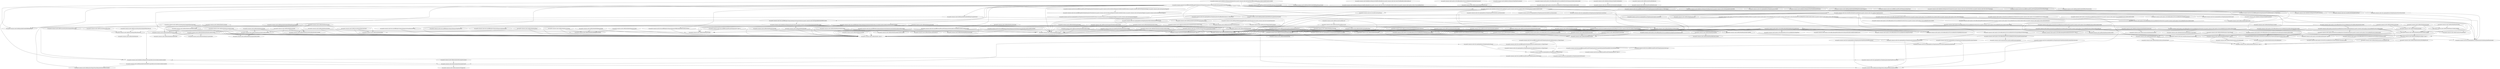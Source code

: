digraph G {
  "org.apache.commons.math.ode.nonstiff$EmbeddedRungeKuttaIntegrator#integrate(org.apache.commons.math.ode.ExpandableStatefulODE,double)" -> "org.apache.commons.math.ode.nonstiff$AdaptiveStepsizeIntegrator#filterStep(double,boolean,boolean)";
  "org.apache.commons.math.ode.nonstiff$EmbeddedRungeKuttaIntegrator#integrate(org.apache.commons.math.ode.ExpandableStatefulODE,double)" -> "org.apache.commons.math.ode$AbstractIntegrator#resetEvaluations()";
  "org.apache.commons.math.ode.nonstiff$EmbeddedRungeKuttaIntegrator#integrate(org.apache.commons.math.ode.ExpandableStatefulODE,double)" -> "org.apache.commons.math.ode$ExpandableStatefulODE#setCompleteState(double[])";
  "org.apache.commons.math.ode.nonstiff$EmbeddedRungeKuttaIntegrator#integrate(org.apache.commons.math.ode.ExpandableStatefulODE,double)" -> "org.apache.commons.math.ode.nonstiff$DormandPrince853StepInterpolator#storeTime(double)";
  "org.apache.commons.math.ode.nonstiff$EmbeddedRungeKuttaIntegrator#integrate(org.apache.commons.math.ode.ExpandableStatefulODE,double)" -> "org.apache.commons.math.ode$AbstractIntegrator#setEquations(org.apache.commons.math.ode.ExpandableStatefulODE)";
  "org.apache.commons.math.ode.nonstiff$EmbeddedRungeKuttaIntegrator#integrate(org.apache.commons.math.ode.ExpandableStatefulODE,double)" -> "org.apache.commons.math.ode.nonstiff$AdaptiveStepsizeIntegrator#sanityChecks(org.apache.commons.math.ode.ExpandableStatefulODE,double)";
  "org.apache.commons.math.ode.nonstiff$EmbeddedRungeKuttaIntegrator#integrate(org.apache.commons.math.ode.ExpandableStatefulODE,double)" -> "org.apache.commons.math.ode.nonstiff$DormandPrince853Integrator#estimateError(double[][],double[],double[],double)";
  "org.apache.commons.math.ode.nonstiff$EmbeddedRungeKuttaIntegrator#integrate(org.apache.commons.math.ode.ExpandableStatefulODE,double)" -> "org.apache.commons.math.ode$AbstractIntegrator#computeDerivatives(double,double[],double[])";
  "org.apache.commons.math.ode.nonstiff$EmbeddedRungeKuttaIntegrator#integrate(org.apache.commons.math.ode.ExpandableStatefulODE,double)" -> "org.apache.commons.math.ode.sampling$AbstractStepInterpolator#shift()";
  "org.apache.commons.math.ode.nonstiff$EmbeddedRungeKuttaIntegrator#integrate(org.apache.commons.math.ode.ExpandableStatefulODE,double)" -> "org.apache.commons.math.ode$ExpandableStatefulODE#getPrimaryMapper()";
  "org.apache.commons.math.ode.nonstiff$EmbeddedRungeKuttaIntegrator#integrate(org.apache.commons.math.ode.ExpandableStatefulODE,double)" -> "org.apache.commons.math.ode.nonstiff$AdaptiveStepsizeIntegrator#resetInternalState()";
  "org.apache.commons.math.ode.nonstiff$EmbeddedRungeKuttaIntegrator#integrate(org.apache.commons.math.ode.ExpandableStatefulODE,double)" -> "org.apache.commons.math.util$FastMath#max(double,double)";
  "org.apache.commons.math.ode.nonstiff$EmbeddedRungeKuttaIntegrator#integrate(org.apache.commons.math.ode.ExpandableStatefulODE,double)" -> "org.apache.commons.math.ode$AbstractIntegrator#setStateInitialized(boolean)";
  "org.apache.commons.math.ode.nonstiff$EmbeddedRungeKuttaIntegrator#integrate(org.apache.commons.math.ode.ExpandableStatefulODE,double)" -> "org.apache.commons.math.util$FastMath#<clinit>()";
  "org.apache.commons.math.ode.nonstiff$EmbeddedRungeKuttaIntegrator#integrate(org.apache.commons.math.ode.ExpandableStatefulODE,double)" -> "org.apache.commons.math.ode$ExpandableStatefulODE#getSecondaryMappers()";
  "org.apache.commons.math.ode.nonstiff$EmbeddedRungeKuttaIntegrator#integrate(org.apache.commons.math.ode.ExpandableStatefulODE,double)" -> "org.apache.commons.math.ode$AbstractIntegrator#acceptStep(org.apache.commons.math.ode.sampling.AbstractStepInterpolator,double[],double[],double)";
  "org.apache.commons.math.ode.nonstiff$EmbeddedRungeKuttaIntegrator#integrate(org.apache.commons.math.ode.ExpandableStatefulODE,double)" -> "org.apache.commons.math.ode.nonstiff$AdaptiveStepsizeIntegrator#initializeStep(boolean,int,double[],double,double[],double[],double[],double[])";
  "org.apache.commons.math.ode.nonstiff$EmbeddedRungeKuttaIntegrator#integrate(org.apache.commons.math.ode.ExpandableStatefulODE,double)" -> "org.apache.commons.math.ode.nonstiff$DormandPrince853Integrator#getOrder()";
  "org.apache.commons.math.ode.nonstiff$EmbeddedRungeKuttaIntegrator#integrate(org.apache.commons.math.ode.ExpandableStatefulODE,double)" -> "org.apache.commons.math.ode$ExpandableStatefulODE#setTime(double)";
  "org.apache.commons.math.ode.nonstiff$EmbeddedRungeKuttaIntegrator#integrate(org.apache.commons.math.ode.ExpandableStatefulODE,double)" -> "org.apache.commons.math.ode.sampling$AbstractStepInterpolator#storeTime(double)";
  "org.apache.commons.math.ode.nonstiff$EmbeddedRungeKuttaIntegrator#integrate(org.apache.commons.math.ode.ExpandableStatefulODE,double)" -> "org.apache.commons.math.ode.nonstiff$DormandPrince853StepInterpolator#reinitialize(org.apache.commons.math.ode.AbstractIntegrator,double[],double[][],boolean,org.apache.commons.math.ode.EquationsMapper,org.apache.commons.math.ode.EquationsMapper[])";
  "org.apache.commons.math.ode.nonstiff$EmbeddedRungeKuttaIntegrator#integrate(org.apache.commons.math.ode.ExpandableStatefulODE,double)" -> "org.apache.commons.math.util$FastMath#pow(double,double)";
  "org.apache.commons.math.ode.nonstiff$EmbeddedRungeKuttaIntegrator#integrate(org.apache.commons.math.ode.ExpandableStatefulODE,double)" -> "org.apache.commons.math.ode$ExpandableStatefulODE#getTime()";
  "org.apache.commons.math.ode.nonstiff$EmbeddedRungeKuttaIntegrator#integrate(org.apache.commons.math.ode.ExpandableStatefulODE,double)" -> "org.apache.commons.math.ode.sampling$AbstractStepInterpolator#copy()";
  "org.apache.commons.math.ode.nonstiff$EmbeddedRungeKuttaIntegrator#integrate(org.apache.commons.math.ode.ExpandableStatefulODE,double)" -> "org.apache.commons.math.util$FastMath#min(double,double)";
  "org.apache.commons.math.ode.nonstiff$EmbeddedRungeKuttaIntegrator#integrate(org.apache.commons.math.ode.ExpandableStatefulODE,double)" -> "org.apache.commons.math.ode.nonstiff$RungeKuttaStepInterpolator#reinitialize(org.apache.commons.math.ode.AbstractIntegrator,double[],double[][],boolean,org.apache.commons.math.ode.EquationsMapper,org.apache.commons.math.ode.EquationsMapper[])";
  "org.apache.commons.math.ode.nonstiff$EmbeddedRungeKuttaIntegrator#integrate(org.apache.commons.math.ode.ExpandableStatefulODE,double)" -> "org.apache.commons.math.util$FastMath#abs(double)";
  "org.apache.commons.math.ode.nonstiff$EmbeddedRungeKuttaIntegrator#integrate(org.apache.commons.math.ode.ExpandableStatefulODE,double)" -> "org.apache.commons.math.ode$ExpandableStatefulODE#getCompleteState()";
  "org.apache.commons.math.ode.nonstiff$AdaptiveStepsizeIntegrator#filterStep(double,boolean,boolean)" -> "org.apache.commons.math.util$FastMath#<clinit>()";
  "org.apache.commons.math.ode.nonstiff$AdaptiveStepsizeIntegrator#filterStep(double,boolean,boolean)" -> "org.apache.commons.math.util$FastMath#abs(double)";
  "org.apache.commons.math.util$FastMath#nextUp(double)" -> "org.apache.commons.math.util$FastMath#<clinit>()";
  "org.apache.commons.math.util$FastMath#nextUp(double)" -> "org.apache.commons.math.util$FastMath#nextAfter(double,double)";
  "org.apache.commons.math.ode$AbstractIntegrator#addEventHandler(org.apache.commons.math.ode.events.EventHandler,double,double,int)" -> "org.apache.commons.math.ode$AbstractIntegrator#addEventHandler(org.apache.commons.math.ode.events.EventHandler,double,double,int,org.apache.commons.math.analysis.solvers.UnivariateRealSolver)";
  "org.apache.commons.math.analysis.solvers$UnivariateRealSolverUtils#forceSide(int,org.apache.commons.math.analysis.UnivariateRealFunction,org.apache.commons.math.analysis.solvers.BracketedUnivariateRealSolver,double,double,double,org.apache.commons.math.analysis.solvers.AllowedSolution)" -> "org.apache.commons.math.ode.events$EventState$1#value(double)";
  "org.apache.commons.math.analysis.solvers$UnivariateRealSolverUtils#forceSide(int,org.apache.commons.math.analysis.UnivariateRealFunction,org.apache.commons.math.analysis.solvers.BracketedUnivariateRealSolver,double,double,double,org.apache.commons.math.analysis.solvers.AllowedSolution)" -> "org.apache.commons.math.util$FastMath#abs(double)";
  "org.apache.commons.math.analysis.solvers$UnivariateRealSolverUtils#forceSide(int,org.apache.commons.math.analysis.UnivariateRealFunction,org.apache.commons.math.analysis.solvers.BracketedUnivariateRealSolver,double,double,double,org.apache.commons.math.analysis.solvers.AllowedSolution)" -> "org.apache.commons.math.analysis.solvers$BracketingNthOrderBrentSolver#solve(int,org.apache.commons.math.analysis.UnivariateRealFunction,double,double,double,org.apache.commons.math.analysis.solvers.AllowedSolution)";
  "org.apache.commons.math.analysis.solvers$UnivariateRealSolverUtils#forceSide(int,org.apache.commons.math.analysis.UnivariateRealFunction,org.apache.commons.math.analysis.solvers.BracketedUnivariateRealSolver,double,double,double,org.apache.commons.math.analysis.solvers.AllowedSolution)" -> "org.apache.commons.math.analysis.solvers$BaseAbstractUnivariateRealSolver#getAbsoluteAccuracy()";
  "org.apache.commons.math.analysis.solvers$UnivariateRealSolverUtils#forceSide(int,org.apache.commons.math.analysis.UnivariateRealFunction,org.apache.commons.math.analysis.solvers.BracketedUnivariateRealSolver,double,double,double,org.apache.commons.math.analysis.solvers.AllowedSolution)" -> "org.apache.commons.math.analysis.solvers$BaseAbstractUnivariateRealSolver#getRelativeAccuracy()";
  "org.apache.commons.math.analysis.solvers$UnivariateRealSolverUtils#forceSide(int,org.apache.commons.math.analysis.UnivariateRealFunction,org.apache.commons.math.analysis.solvers.BracketedUnivariateRealSolver,double,double,double,org.apache.commons.math.analysis.solvers.AllowedSolution)" -> "org.apache.commons.math.analysis.solvers$AllowedSolution#<clinit>()";
  "org.apache.commons.math.analysis.solvers$UnivariateRealSolverUtils#forceSide(int,org.apache.commons.math.analysis.UnivariateRealFunction,org.apache.commons.math.analysis.solvers.BracketedUnivariateRealSolver,double,double,double,org.apache.commons.math.analysis.solvers.AllowedSolution)" -> "org.apache.commons.math.util$FastMath#max(double,double)";
  "org.apache.commons.math.analysis.solvers$UnivariateRealSolverUtils#forceSide(int,org.apache.commons.math.analysis.UnivariateRealFunction,org.apache.commons.math.analysis.solvers.BracketedUnivariateRealSolver,double,double,double,org.apache.commons.math.analysis.solvers.AllowedSolution)" -> "org.apache.commons.math.util$FastMath#min(double,double)";
  "org.apache.commons.math.analysis.solvers$UnivariateRealSolverUtils#forceSide(int,org.apache.commons.math.analysis.UnivariateRealFunction,org.apache.commons.math.analysis.solvers.BracketedUnivariateRealSolver,double,double,double,org.apache.commons.math.analysis.solvers.AllowedSolution)" -> "org.apache.commons.math.util$FastMath#<clinit>()";
  "org.apache.commons.math.ode.events$EventState$1#value(double)" -> "org.apache.commons.math.ode.sampling$AbstractStepInterpolator#getInterpolatedState()";
  "org.apache.commons.math.ode.events$EventState$1#value(double)" -> "org.apache.commons.math.ode.sampling$AbstractStepInterpolator#setInterpolatedTime(double)";
  "org.apache.commons.math.ode.nonstiff$RungeKuttaStepInterpolator#reinitialize(org.apache.commons.math.ode.AbstractIntegrator,double[],double[][],boolean,org.apache.commons.math.ode.EquationsMapper,org.apache.commons.math.ode.EquationsMapper[])" -> "org.apache.commons.math.ode.sampling$AbstractStepInterpolator#reinitialize(double[],boolean,org.apache.commons.math.ode.EquationsMapper,org.apache.commons.math.ode.EquationsMapper[])";
  "org.apache.commons.math.ode.sampling$AbstractStepInterpolator#reinitialize(double[],boolean,org.apache.commons.math.ode.EquationsMapper,org.apache.commons.math.ode.EquationsMapper[])" -> "org.apache.commons.math.ode.sampling$AbstractStepInterpolator#allocateInterpolatedArrays(int)";
  "org.apache.commons.math.util$FastMath#toRadians(double)" -> "org.apache.commons.math.util$FastMath#<clinit>()";
  "org.apache.commons.math.util$FastMath#toRadians(double)" -> "org.apache.commons.math.util$FastMath#doubleHighPart(double)";
  "org.apache.commons.math.ode.nonstiff$RungeKuttaStepInterpolator#readExternal(java.io.ObjectInput)" -> "org.apache.commons.math.ode.sampling$AbstractStepInterpolator#readBaseExternal(java.io.ObjectInput)";
  "org.apache.commons.math.ode.nonstiff$RungeKuttaStepInterpolator#readExternal(java.io.ObjectInput)" -> "org.apache.commons.math.ode.sampling$AbstractStepInterpolator#setInterpolatedTime(double)";
  "org.apache.commons.math.ode.sampling$AbstractStepInterpolator#readBaseExternal(java.io.ObjectInput)" -> "org.apache.commons.math.ode.sampling$AbstractStepInterpolator#allocateInterpolatedArrays(int)";
  "org.apache.commons.math.analysis.solvers$BracketingNthOrderBrentSolver#doSolve()" -> "org.apache.commons.math.analysis.solvers$BaseAbstractUnivariateRealSolver#getMin()";
  "org.apache.commons.math.analysis.solvers$BracketingNthOrderBrentSolver#doSolve()" -> "org.apache.commons.math.util$Precision#equals(double,double,int)";
  "org.apache.commons.math.analysis.solvers$BracketingNthOrderBrentSolver#doSolve()" -> "org.apache.commons.math.util$FastMath#<clinit>()";
  "org.apache.commons.math.analysis.solvers$BracketingNthOrderBrentSolver#doSolve()" -> "org.apache.commons.math.util$FastMath#max(double,double)";
  "org.apache.commons.math.analysis.solvers$BracketingNthOrderBrentSolver#doSolve()" -> "org.apache.commons.math.analysis.solvers$BaseAbstractUnivariateRealSolver#verifySequence(double,double,double)";
  "org.apache.commons.math.analysis.solvers$BracketingNthOrderBrentSolver#doSolve()" -> "org.apache.commons.math.analysis.solvers$BracketingNthOrderBrentSolver$1#<clinit>()";
  "org.apache.commons.math.analysis.solvers$BracketingNthOrderBrentSolver#doSolve()" -> "org.apache.commons.math.analysis.solvers$BaseAbstractUnivariateRealSolver#getFunctionValueAccuracy()";
  "org.apache.commons.math.analysis.solvers$BracketingNthOrderBrentSolver#doSolve()" -> "org.apache.commons.math.analysis.solvers$BaseAbstractUnivariateRealSolver#computeObjectiveValue(double)";
  "org.apache.commons.math.analysis.solvers$BracketingNthOrderBrentSolver#doSolve()" -> "org.apache.commons.math.analysis.solvers$BaseAbstractUnivariateRealSolver#getAbsoluteAccuracy()";
  "org.apache.commons.math.analysis.solvers$BracketingNthOrderBrentSolver#doSolve()" -> "org.apache.commons.math.analysis.solvers$BaseAbstractUnivariateRealSolver#getMax()";
  "org.apache.commons.math.analysis.solvers$BracketingNthOrderBrentSolver#doSolve()" -> "org.apache.commons.math.analysis.solvers$BaseAbstractUnivariateRealSolver#getRelativeAccuracy()";
  "org.apache.commons.math.analysis.solvers$BracketingNthOrderBrentSolver#doSolve()" -> "org.apache.commons.math.analysis.solvers$BracketingNthOrderBrentSolver#guessX(double,double[],double[],int,int)";
  "org.apache.commons.math.analysis.solvers$BracketingNthOrderBrentSolver#doSolve()" -> "org.apache.commons.math.analysis.solvers$BaseAbstractUnivariateRealSolver#getStartValue()";
  "org.apache.commons.math.analysis.solvers$BracketingNthOrderBrentSolver#doSolve()" -> "org.apache.commons.math.util$FastMath#abs(double)";
  "org.apache.commons.math.ode$AbstractIntegrator#resetEvaluations()" -> "org.apache.commons.math.util$Incrementor#resetCount()";
  "org.apache.commons.math.ode$AbstractIntegrator#sanityChecks(org.apache.commons.math.ode.ExpandableStatefulODE,double)" -> "org.apache.commons.math.util$FastMath#abs(double)";
  "org.apache.commons.math.ode$AbstractIntegrator#sanityChecks(org.apache.commons.math.ode.ExpandableStatefulODE,double)" -> "org.apache.commons.math.util$FastMath#max(double,double)";
  "org.apache.commons.math.ode$AbstractIntegrator#sanityChecks(org.apache.commons.math.ode.ExpandableStatefulODE,double)" -> "org.apache.commons.math.util$FastMath#<clinit>()";
  "org.apache.commons.math.ode$AbstractIntegrator#sanityChecks(org.apache.commons.math.ode.ExpandableStatefulODE,double)" -> "org.apache.commons.math.util$FastMath#ulp(double)";
  "org.apache.commons.math.ode$AbstractIntegrator#sanityChecks(org.apache.commons.math.ode.ExpandableStatefulODE,double)" -> "org.apache.commons.math.ode$ExpandableStatefulODE#getTime()";
  "org.apache.commons.math.ode$ExpandableStatefulODE#setCompleteState(double[])" -> "org.apache.commons.math.ode$ExpandableStatefulODE#getTotalDimension()";
  "org.apache.commons.math.ode$ExpandableStatefulODE#setCompleteState(double[])" -> "org.apache.commons.math.ode$EquationsMapper#extractEquationData(double[],double[])";
  "org.apache.commons.math.util$MathUtils#reduce(double,double,double)" -> "org.apache.commons.math.util$FastMath#<clinit>()";
  "org.apache.commons.math.util$MathUtils#reduce(double,double,double)" -> "org.apache.commons.math.util$FastMath#floor(double)";
  "org.apache.commons.math.util$MathUtils#reduce(double,double,double)" -> "org.apache.commons.math.util$FastMath#abs(double)";
  "org.apache.commons.math.ode.sampling$AbstractStepInterpolator#storeTime(double)" -> "org.apache.commons.math.ode.sampling$AbstractStepInterpolator#setInterpolatedTime(double)";
  "org.apache.commons.math.ode$AbstractIntegrator#computeDerivatives(double,double[],double[])" -> "org.apache.commons.math.util$Incrementor#incrementCount()";
  "org.apache.commons.math.ode$AbstractIntegrator#computeDerivatives(double,double[],double[])" -> "org.apache.commons.math.ode$ExpandableStatefulODE#computeDerivatives(double,double[],double[])";
  "org.apache.commons.math.util$Incrementor#incrementCount()" -> "org.apache.commons.math.util$Incrementor$1#trigger(int)";
  "org.apache.commons.math.util$Precision#equalsIncludingNaN(float,float,int)" -> "org.apache.commons.math.util$Precision#equals(float,float,int)";
  "org.apache.commons.math.util$Precision#equals(float,float,int)" -> "org.apache.commons.math.util$FastMath#abs(int)";
  "org.apache.commons.math.util$Precision#equals(float,float,int)" -> "org.apache.commons.math.util$FastMath#<clinit>()";
  "org.apache.commons.math.util$Precision#equals(float,float,float)" -> "org.apache.commons.math.util$FastMath#<clinit>()";
  "org.apache.commons.math.util$Precision#equals(float,float,float)" -> "org.apache.commons.math.util$Precision#equals(float,float,int)";
  "org.apache.commons.math.util$Precision#equals(float,float,float)" -> "org.apache.commons.math.util$FastMath#abs(float)";
  "org.apache.commons.math.util$FastMath#log(double,double[])" -> "org.apache.commons.math.util$FastMath#<clinit>()";
  "org.apache.commons.math.util$FastMath#log(double,double[])" -> "org.apache.commons.math.util$FastMath$lnMant#<clinit>()";
  "org.apache.commons.math.util$FastMath#asinh(double)" -> "org.apache.commons.math.util$FastMath#log(double)";
  "org.apache.commons.math.util$FastMath#asinh(double)" -> "org.apache.commons.math.util$FastMath#sqrt(double)";
  "org.apache.commons.math.util$FastMath#asinh(double)" -> "org.apache.commons.math.util$FastMath#<clinit>()";
  "org.apache.commons.math.util$FastMath#log(double)" -> "org.apache.commons.math.util$FastMath#log(double,double[])";
  "org.apache.commons.math.util$FastMath#log(double)" -> "org.apache.commons.math.util$FastMath#<clinit>()";
  "org.apache.commons.math.util$FastMath$lnMant#<clinit>()" -> "org.apache.commons.math.util$FastMathLiteralArrays#<clinit>()";
  "org.apache.commons.math.util$FastMath$lnMant#<clinit>()" -> "org.apache.commons.math.util$FastMathLiteralArrays#loadLnMant()";
  "org.apache.commons.math.ode.nonstiff$DormandPrince853StepInterpolator#storeTime(double)" -> "org.apache.commons.math.ode.sampling$AbstractStepInterpolator#storeTime(double)";
  "org.apache.commons.math.util$FastMath#tan(double)" -> "org.apache.commons.math.util$FastMath#<clinit>()";
  "org.apache.commons.math.util$FastMath#tan(double)" -> "org.apache.commons.math.util$FastMath#tanQ(double,double,boolean)";
  "org.apache.commons.math.util$FastMath#tan(double)" -> "org.apache.commons.math.util$FastMath#reducePayneHanek(double,double[])";
  "org.apache.commons.math.ode.nonstiff$DormandPrince853Integrator#<clinit>()" -> "org.apache.commons.math.util$FastMath#<clinit>()";
  "org.apache.commons.math.ode.nonstiff$DormandPrince853Integrator#<clinit>()" -> "org.apache.commons.math.util$FastMath#sqrt(double)";
  "org.apache.commons.math.util$FastMath#cos(double)" -> "org.apache.commons.math.util$FastMath#reducePayneHanek(double,double[])";
  "org.apache.commons.math.util$FastMath#cos(double)" -> "org.apache.commons.math.util$FastMath#<clinit>()";
  "org.apache.commons.math.util$FastMath#cos(double)" -> "org.apache.commons.math.util$FastMath#cosQ(double,double)";
  "org.apache.commons.math.util$FastMath#cos(double)" -> "org.apache.commons.math.util$FastMath#sinQ(double,double)";
  "org.apache.commons.math.util$FastMath#reducePayneHanek(double,double[])" -> "org.apache.commons.math.util$FastMath#<clinit>()";
  "org.apache.commons.math.ode.sampling$AbstractStepInterpolator#copy()" -> "org.apache.commons.math.ode.nonstiff$DormandPrince853StepInterpolator#doCopy()";
  "org.apache.commons.math.ode.sampling$AbstractStepInterpolator#copy()" -> "org.apache.commons.math.ode.sampling$AbstractStepInterpolator#finalizeStep()";
  "org.apache.commons.math.ode.nonstiff$DormandPrince853StepInterpolator#doCopy()" -> "org.apache.commons.math.ode.nonstiff$DormandPrince853StepInterpolator#<clinit>()";
  "org.apache.commons.math.util$Precision#equals(double,double,int)" -> "org.apache.commons.math.util$FastMath#<clinit>()";
  "org.apache.commons.math.util$Precision#equals(double,double,int)" -> "org.apache.commons.math.util$FastMath#abs(long)";
  "org.apache.commons.math.ode.events$EventState#evaluateStep(org.apache.commons.math.ode.sampling.StepInterpolator)" -> "org.apache.commons.math.util$FastMath#ceil(double)";
  "org.apache.commons.math.ode.events$EventState#evaluateStep(org.apache.commons.math.ode.sampling.StepInterpolator)" -> "org.apache.commons.math.util$FastMath#<clinit>()";
  "org.apache.commons.math.ode.events$EventState#evaluateStep(org.apache.commons.math.ode.sampling.StepInterpolator)" -> "org.apache.commons.math.ode.sampling$AbstractStepInterpolator#isForward()";
  "org.apache.commons.math.ode.events$EventState#evaluateStep(org.apache.commons.math.ode.sampling.StepInterpolator)" -> "org.apache.commons.math.analysis.solvers$UnivariateRealSolverUtils#forceSide(int,org.apache.commons.math.analysis.UnivariateRealFunction,org.apache.commons.math.analysis.solvers.BracketedUnivariateRealSolver,double,double,double,org.apache.commons.math.analysis.solvers.AllowedSolution)";
  "org.apache.commons.math.ode.events$EventState#evaluateStep(org.apache.commons.math.ode.sampling.StepInterpolator)" -> "org.apache.commons.math.analysis.solvers$BaseAbstractUnivariateRealSolver#solve(int,org.apache.commons.math.analysis.UnivariateRealFunction,double,double)";
  "org.apache.commons.math.ode.events$EventState#evaluateStep(org.apache.commons.math.ode.sampling.StepInterpolator)" -> "org.apache.commons.math.ode.sampling$AbstractStepInterpolator#setInterpolatedTime(double)";
  "org.apache.commons.math.ode.events$EventState#evaluateStep(org.apache.commons.math.ode.sampling.StepInterpolator)" -> "org.apache.commons.math.analysis.solvers$BaseAbstractUnivariateRealSolver#getRelativeAccuracy()";
  "org.apache.commons.math.ode.events$EventState#evaluateStep(org.apache.commons.math.ode.sampling.StepInterpolator)" -> "org.apache.commons.math.analysis.solvers$BaseAbstractUnivariateRealSolver#getAbsoluteAccuracy()";
  "org.apache.commons.math.ode.events$EventState#evaluateStep(org.apache.commons.math.ode.sampling.StepInterpolator)" -> "org.apache.commons.math.analysis.solvers$BracketingNthOrderBrentSolver#solve(int,org.apache.commons.math.analysis.UnivariateRealFunction,double,double,org.apache.commons.math.analysis.solvers.AllowedSolution)";
  "org.apache.commons.math.ode.events$EventState#evaluateStep(org.apache.commons.math.ode.sampling.StepInterpolator)" -> "org.apache.commons.math.analysis.solvers$AllowedSolution#<clinit>()";
  "org.apache.commons.math.ode.events$EventState#evaluateStep(org.apache.commons.math.ode.sampling.StepInterpolator)" -> "org.apache.commons.math.util$FastMath#abs(double)";
  "org.apache.commons.math.ode.events$EventState#evaluateStep(org.apache.commons.math.ode.sampling.StepInterpolator)" -> "org.apache.commons.math.ode.sampling$AbstractStepInterpolator#getCurrentTime()";
  "org.apache.commons.math.ode.events$EventState#evaluateStep(org.apache.commons.math.ode.sampling.StepInterpolator)" -> "org.apache.commons.math.ode.sampling$AbstractStepInterpolator#getInterpolatedState()";
  "org.apache.commons.math.ode.events$EventState#evaluateStep(org.apache.commons.math.ode.sampling.StepInterpolator)" -> "org.apache.commons.math.analysis.solvers$BaseAbstractUnivariateRealSolver#getEvaluations()";
  "org.apache.commons.math.ode.events$EventState#evaluateStep(org.apache.commons.math.ode.sampling.StepInterpolator)" -> "org.apache.commons.math.ode.events$EventState$1#value(double)";
  "org.apache.commons.math.ode.events$EventState#evaluateStep(org.apache.commons.math.ode.sampling.StepInterpolator)" -> "org.apache.commons.math.util$FastMath#max(int,int)";
  "org.apache.commons.math.util$FastMath#ceil(double)" -> "org.apache.commons.math.util$FastMath#floor(double)";
  "org.apache.commons.math.util$FastMath#ceil(double)" -> "org.apache.commons.math.util$FastMath#<clinit>()";
  "org.apache.commons.math.ode$AbstractIntegrator#integrate(org.apache.commons.math.ode.FirstOrderDifferentialEquations,double,double[],double,double[])" -> "org.apache.commons.math.ode$ExpandableStatefulODE#setPrimaryState(double[])";
  "org.apache.commons.math.ode$AbstractIntegrator#integrate(org.apache.commons.math.ode.FirstOrderDifferentialEquations,double,double[],double,double[])" -> "org.apache.commons.math.ode$ExpandableStatefulODE#getPrimaryState()";
  "org.apache.commons.math.ode$AbstractIntegrator#integrate(org.apache.commons.math.ode.FirstOrderDifferentialEquations,double,double[],double,double[])" -> "org.apache.commons.math.ode$ExpandableStatefulODE#setTime(double)";
  "org.apache.commons.math.ode$AbstractIntegrator#integrate(org.apache.commons.math.ode.FirstOrderDifferentialEquations,double,double[],double,double[])" -> "org.apache.commons.math.ode$ExpandableStatefulODE#getTime()";
  "org.apache.commons.math.ode$AbstractIntegrator#integrate(org.apache.commons.math.ode.FirstOrderDifferentialEquations,double,double[],double,double[])" -> "org.apache.commons.math.ode.nonstiff$EmbeddedRungeKuttaIntegrator#integrate(org.apache.commons.math.ode.ExpandableStatefulODE,double)";
  "org.apache.commons.math.ode.sampling$AbstractStepInterpolator#getInterpolatedSecondaryState(int)" -> "org.apache.commons.math.ode$EquationsMapper#extractEquationData(double[],double[])";
  "org.apache.commons.math.ode.sampling$AbstractStepInterpolator#getInterpolatedSecondaryState(int)" -> "org.apache.commons.math.ode.sampling$AbstractStepInterpolator#evaluateCompleteInterpolatedState()";
  "org.apache.commons.math.util$FastMath$ExpFracTable#<clinit>()" -> "org.apache.commons.math.util$FastMathLiteralArrays#loadExpFracB()";
  "org.apache.commons.math.util$FastMath$ExpFracTable#<clinit>()" -> "org.apache.commons.math.util$FastMathLiteralArrays#loadExpFracA()";
  "org.apache.commons.math.util$FastMath$ExpFracTable#<clinit>()" -> "org.apache.commons.math.util$FastMathLiteralArrays#<clinit>()";
  "org.apache.commons.math.util$FastMathLiteralArrays#loadExpFracB()" -> "org.apache.commons.math.util$FastMathLiteralArrays#<clinit>()";
  "org.apache.commons.math.analysis.solvers$BracketingNthOrderBrentSolver#solve(int,org.apache.commons.math.analysis.UnivariateRealFunction,double,double,double,org.apache.commons.math.analysis.solvers.AllowedSolution)" -> "org.apache.commons.math.analysis.solvers$BaseAbstractUnivariateRealSolver#solve(int,org.apache.commons.math.analysis.UnivariateRealFunction,double,double,double)";
  "org.apache.commons.math.ode.events$EventState#reset(double,double[])" -> "org.apache.commons.math.util$FastMath#<clinit>()";
  "org.apache.commons.math.ode.events$EventState#reset(double,double[])" -> "org.apache.commons.math.ode.events$EventHandler$Action#<clinit>()";
  "org.apache.commons.math.ode.events$EventState#reset(double,double[])" -> "org.apache.commons.math.util$FastMath#abs(double)";
  "org.apache.commons.math.analysis.solvers$BaseAbstractUnivariateRealSolver#solve(int,org.apache.commons.math.analysis.UnivariateRealFunction,double)" -> "org.apache.commons.math.analysis.solvers$BaseAbstractUnivariateRealSolver#solve(int,org.apache.commons.math.analysis.UnivariateRealFunction,double,double,double)";
  "org.apache.commons.math.analysis.solvers$BaseAbstractUnivariateRealSolver#solve(int,org.apache.commons.math.analysis.UnivariateRealFunction,double,double,double)" -> "org.apache.commons.math.analysis.solvers$BaseAbstractUnivariateRealSolver#setup(int,org.apache.commons.math.analysis.UnivariateRealFunction,double,double,double)";
  "org.apache.commons.math.analysis.solvers$BaseAbstractUnivariateRealSolver#solve(int,org.apache.commons.math.analysis.UnivariateRealFunction,double,double,double)" -> "org.apache.commons.math.analysis.solvers$BracketingNthOrderBrentSolver#doSolve()";
  "org.apache.commons.math.util$Precision#equalsIncludingNaN(float,float)" -> "org.apache.commons.math.util$Precision#equals(float,float,int)";
  "org.apache.commons.math.ode.nonstiff$DormandPrince853Integrator#estimateError(double[][],double[],double[],double)" -> "org.apache.commons.math.util$FastMath#sqrt(double)";
  "org.apache.commons.math.ode.nonstiff$DormandPrince853Integrator#estimateError(double[][],double[],double[],double)" -> "org.apache.commons.math.util$FastMath#max(double,double)";
  "org.apache.commons.math.ode.nonstiff$DormandPrince853Integrator#estimateError(double[][],double[],double[],double)" -> "org.apache.commons.math.util$FastMath#<clinit>()";
  "org.apache.commons.math.ode.nonstiff$DormandPrince853Integrator#estimateError(double[][],double[],double[],double)" -> "org.apache.commons.math.util$FastMath#abs(double)";
  "org.apache.commons.math.util$FastMath#log10(double)" -> "org.apache.commons.math.util$FastMath#<clinit>()";
  "org.apache.commons.math.util$FastMath#log10(double)" -> "org.apache.commons.math.util$FastMath#log(double,double[])";
  "org.apache.commons.math.util$FastMath#toDegrees(double)" -> "org.apache.commons.math.util$FastMath#doubleHighPart(double)";
  "org.apache.commons.math.util$FastMath#toDegrees(double)" -> "org.apache.commons.math.util$FastMath#<clinit>()";
  "org.apache.commons.math.ode.nonstiff$AdaptiveStepsizeIntegrator#setStepSizeControl(double,double,double,double)" -> "org.apache.commons.math.util$FastMath#<clinit>()";
  "org.apache.commons.math.ode.nonstiff$AdaptiveStepsizeIntegrator#setStepSizeControl(double,double,double,double)" -> "org.apache.commons.math.util$FastMath#abs(double)";
  "org.apache.commons.math.ode$AbstractIntegrator#getEvaluations()" -> "org.apache.commons.math.util$Incrementor#getCount()";
  "org.apache.commons.math.analysis.solvers$BaseAbstractUnivariateRealSolver#computeObjectiveValue(double)" -> "org.apache.commons.math.ode.events$EventState$1#value(double)";
  "org.apache.commons.math.analysis.solvers$BaseAbstractUnivariateRealSolver#computeObjectiveValue(double)" -> "org.apache.commons.math.analysis.solvers$BaseAbstractUnivariateRealSolver#incrementEvaluationCount()";
  "org.apache.commons.math.util$FastMath#tanh(double)" -> "org.apache.commons.math.util$FastMath#expm1(double,double[])";
  "org.apache.commons.math.util$FastMath#tanh(double)" -> "org.apache.commons.math.util$FastMath#exp(double,double,double[])";
  "org.apache.commons.math.util$FastMath#tanh(double)" -> "org.apache.commons.math.util$FastMath#<clinit>()";
  "org.apache.commons.math.util$FastMath#expm1(double,double[])" -> "org.apache.commons.math.util$FastMath#<clinit>()";
  "org.apache.commons.math.util$FastMath#expm1(double,double[])" -> "org.apache.commons.math.util$FastMath#exp(double,double,double[])";
  "org.apache.commons.math.util$FastMath#expm1(double,double[])" -> "org.apache.commons.math.util$FastMath$ExpFracTable#<clinit>()";
  "org.apache.commons.math.util$FastMath#atan2(double,double)" -> "org.apache.commons.math.util$FastMath#atan(double,double,boolean)";
  "org.apache.commons.math.util$FastMath#atan2(double,double)" -> "org.apache.commons.math.util$FastMath#copySign(double,double)";
  "org.apache.commons.math.util$FastMath#atan2(double,double)" -> "org.apache.commons.math.util$FastMath#doubleHighPart(double)";
  "org.apache.commons.math.util$FastMath#atan2(double,double)" -> "org.apache.commons.math.util$FastMath#<clinit>()";
  "org.apache.commons.math.util$FastMath#atan(double,double,boolean)" -> "org.apache.commons.math.util$FastMath#copySign(double,double)";
  "org.apache.commons.math.util$FastMath#atan(double,double,boolean)" -> "org.apache.commons.math.util$FastMath#<clinit>()";
  "org.apache.commons.math.util$FastMath$ExpIntTable#<clinit>()" -> "org.apache.commons.math.util$FastMathLiteralArrays#loadExpIntB()";
  "org.apache.commons.math.util$FastMath$ExpIntTable#<clinit>()" -> "org.apache.commons.math.util$FastMathLiteralArrays#loadExpIntA()";
  "org.apache.commons.math.util$FastMath$ExpIntTable#<clinit>()" -> "org.apache.commons.math.util$FastMathLiteralArrays#<clinit>()";
  "org.apache.commons.math.util$FastMathLiteralArrays#loadExpIntB()" -> "org.apache.commons.math.util$FastMathLiteralArrays#<clinit>()";
  "org.apache.commons.math.analysis.solvers$BaseAbstractUnivariateRealSolver#verifyInterval(double,double)" -> "org.apache.commons.math.analysis.solvers$UnivariateRealSolverUtils#verifyInterval(double,double)";
  "org.apache.commons.math.util$FastMath#asin(double)" -> "org.apache.commons.math.util$FastMath#atan(double,double,boolean)";
  "org.apache.commons.math.util$FastMath#asin(double)" -> "org.apache.commons.math.util$FastMath#sqrt(double)";
  "org.apache.commons.math.util$FastMath#asin(double)" -> "org.apache.commons.math.util$FastMath#<clinit>()";
  "org.apache.commons.math.ode.nonstiff$AdaptiveStepsizeIntegrator#sanityChecks(org.apache.commons.math.ode.ExpandableStatefulODE,double)" -> "org.apache.commons.math.ode$EquationsMapper#getDimension()";
  "org.apache.commons.math.ode.nonstiff$AdaptiveStepsizeIntegrator#sanityChecks(org.apache.commons.math.ode.ExpandableStatefulODE,double)" -> "org.apache.commons.math.ode$ExpandableStatefulODE#getPrimaryMapper()";
  "org.apache.commons.math.ode.nonstiff$AdaptiveStepsizeIntegrator#sanityChecks(org.apache.commons.math.ode.ExpandableStatefulODE,double)" -> "org.apache.commons.math.ode$AbstractIntegrator#sanityChecks(org.apache.commons.math.ode.ExpandableStatefulODE,double)";
  "org.apache.commons.math.ode$AbstractIntegrator#acceptStep(org.apache.commons.math.ode.sampling.AbstractStepInterpolator,double[],double[],double)" -> "org.apache.commons.math.ode.sampling$AbstractStepInterpolator#setSoftCurrentTime(double)";
  "org.apache.commons.math.ode$AbstractIntegrator#acceptStep(org.apache.commons.math.ode.sampling.AbstractStepInterpolator,double[],double[],double)" -> "org.apache.commons.math.ode.sampling$AbstractStepInterpolator#setInterpolatedTime(double)";
  "org.apache.commons.math.ode$AbstractIntegrator#acceptStep(org.apache.commons.math.ode.sampling.AbstractStepInterpolator,double[],double[],double)" -> "org.apache.commons.math.ode$AbstractIntegrator#computeDerivatives(double,double[],double[])";
  "org.apache.commons.math.ode$AbstractIntegrator#acceptStep(org.apache.commons.math.ode.sampling.AbstractStepInterpolator,double[],double[],double)" -> "org.apache.commons.math.ode.events$EventState#reset(double,double[])";
  "org.apache.commons.math.ode$AbstractIntegrator#acceptStep(org.apache.commons.math.ode.sampling.AbstractStepInterpolator,double[],double[],double)" -> "org.apache.commons.math.ode.events$EventState#stop()";
  "org.apache.commons.math.ode$AbstractIntegrator#acceptStep(org.apache.commons.math.ode.sampling.AbstractStepInterpolator,double[],double[],double)" -> "org.apache.commons.math.util$Precision#equals(double,double,int)";
  "org.apache.commons.math.ode$AbstractIntegrator#acceptStep(org.apache.commons.math.ode.sampling.AbstractStepInterpolator,double[],double[],double)" -> "org.apache.commons.math.ode.events$EventState#evaluateStep(org.apache.commons.math.ode.sampling.StepInterpolator)";
  "org.apache.commons.math.ode$AbstractIntegrator#acceptStep(org.apache.commons.math.ode.sampling.AbstractStepInterpolator,double[],double[],double)" -> "org.apache.commons.math.ode.events$EventState#stepAccepted(double,double[])";
  "org.apache.commons.math.ode$AbstractIntegrator#acceptStep(org.apache.commons.math.ode.sampling.AbstractStepInterpolator,double[],double[],double)" -> "org.apache.commons.math.ode.sampling$AbstractStepInterpolator#isForward()";
  "org.apache.commons.math.ode$AbstractIntegrator#acceptStep(org.apache.commons.math.ode.sampling.AbstractStepInterpolator,double[],double[],double)" -> "org.apache.commons.math.ode.events$EventState#getEventTime()";
  "org.apache.commons.math.ode$AbstractIntegrator#acceptStep(org.apache.commons.math.ode.sampling.AbstractStepInterpolator,double[],double[],double)" -> "org.apache.commons.math.ode.sampling$AbstractStepInterpolator#getInterpolatedState()";
  "org.apache.commons.math.ode$AbstractIntegrator#acceptStep(org.apache.commons.math.ode.sampling.AbstractStepInterpolator,double[],double[],double)" -> "org.apache.commons.math.ode.events$EventState#reinitializeBegin(org.apache.commons.math.ode.sampling.StepInterpolator)";
  "org.apache.commons.math.ode$AbstractIntegrator#acceptStep(org.apache.commons.math.ode.sampling.AbstractStepInterpolator,double[],double[],double)" -> "org.apache.commons.math.ode.sampling$AbstractStepInterpolator#getGlobalPreviousTime()";
  "org.apache.commons.math.ode$AbstractIntegrator#acceptStep(org.apache.commons.math.ode.sampling.AbstractStepInterpolator,double[],double[],double)" -> "org.apache.commons.math.ode.sampling$AbstractStepInterpolator#setSoftPreviousTime(double)";
  "org.apache.commons.math.ode$AbstractIntegrator#acceptStep(org.apache.commons.math.ode.sampling.AbstractStepInterpolator,double[],double[],double)" -> "org.apache.commons.math.ode.sampling$AbstractStepInterpolator#getGlobalCurrentTime()";
  "org.apache.commons.math.ode.sampling$AbstractStepInterpolator#allocateInterpolatedArrays(int)" -> "org.apache.commons.math.ode$EquationsMapper#getDimension()";
  "org.apache.commons.math.analysis.solvers$UnivariateRealSolverUtils#bracket(org.apache.commons.math.analysis.UnivariateRealFunction,double,double,double)" -> "org.apache.commons.math.analysis.solvers$UnivariateRealSolverUtils#bracket(org.apache.commons.math.analysis.UnivariateRealFunction,double,double,double,int)";
  "org.apache.commons.math.analysis.solvers$UnivariateRealSolverUtils#bracket(org.apache.commons.math.analysis.UnivariateRealFunction,double,double,double,int)" -> "org.apache.commons.math.ode.events$EventState$1#value(double)";
  "org.apache.commons.math.analysis.solvers$UnivariateRealSolverUtils#bracket(org.apache.commons.math.analysis.UnivariateRealFunction,double,double,double,int)" -> "org.apache.commons.math.util$FastMath#<clinit>()";
  "org.apache.commons.math.analysis.solvers$UnivariateRealSolverUtils#bracket(org.apache.commons.math.analysis.UnivariateRealFunction,double,double,double,int)" -> "org.apache.commons.math.util$FastMath#max(double,double)";
  "org.apache.commons.math.analysis.solvers$UnivariateRealSolverUtils#bracket(org.apache.commons.math.analysis.UnivariateRealFunction,double,double,double,int)" -> "org.apache.commons.math.analysis.solvers$UnivariateRealSolverUtils#verifySequence(double,double,double)";
  "org.apache.commons.math.analysis.solvers$UnivariateRealSolverUtils#bracket(org.apache.commons.math.analysis.UnivariateRealFunction,double,double,double,int)" -> "org.apache.commons.math.util$FastMath#min(double,double)";
  "org.apache.commons.math.util$FastMath#cosQ(double,double)" -> "org.apache.commons.math.util$FastMath#<clinit>()";
  "org.apache.commons.math.util$FastMath#cosQ(double,double)" -> "org.apache.commons.math.util$FastMath#sinQ(double,double)";
  "org.apache.commons.math.util$FastMath#expm1(double)" -> "org.apache.commons.math.util$FastMath#<clinit>()";
  "org.apache.commons.math.util$FastMath#expm1(double)" -> "org.apache.commons.math.util$FastMath#expm1(double,double[])";
  "org.apache.commons.math.util$Precision#equalsIncludingNaN(double,double,double)" -> "org.apache.commons.math.util$Precision#equalsIncludingNaN(double,double)";
  "org.apache.commons.math.util$Precision#equalsIncludingNaN(double,double,double)" -> "org.apache.commons.math.util$FastMath#<clinit>()";
  "org.apache.commons.math.util$Precision#equalsIncludingNaN(double,double,double)" -> "org.apache.commons.math.util$FastMath#abs(double)";
  "org.apache.commons.math.util$Precision#equalsIncludingNaN(double,double)" -> "org.apache.commons.math.util$Precision#equals(double,double,int)";
  "org.apache.commons.math.ode$ExpandableStatefulODE#getTotalDimension()" -> "org.apache.commons.math.ode$EquationsMapper#getFirstIndex()";
  "org.apache.commons.math.ode$ExpandableStatefulODE#getTotalDimension()" -> "org.apache.commons.math.ode$EquationsMapper#getDimension()";
  "org.apache.commons.math.util$FastMath#cosh(double)" -> "org.apache.commons.math.util$FastMath#exp(double)";
  "org.apache.commons.math.util$FastMath#cosh(double)" -> "org.apache.commons.math.util$FastMath#<clinit>()";
  "org.apache.commons.math.util$FastMath#cosh(double)" -> "org.apache.commons.math.util$FastMath#exp(double,double,double[])";
  "org.apache.commons.math.util$FastMath#exp(double)" -> "org.apache.commons.math.util$FastMath#exp(double,double,double[])";
  "org.apache.commons.math.util$FastMath#exp(double)" -> "org.apache.commons.math.util$FastMath#<clinit>()";
  "org.apache.commons.math.ode$ExpandableStatefulODE#addSecondaryEquations(org.apache.commons.math.ode.SecondaryEquations)" -> "org.apache.commons.math.ode$EquationsMapper#getFirstIndex()";
  "org.apache.commons.math.ode$ExpandableStatefulODE#addSecondaryEquations(org.apache.commons.math.ode.SecondaryEquations)" -> "org.apache.commons.math.ode$EquationsMapper#getDimension()";
  "org.apache.commons.math.ode.events$EventState#stepAccepted(double,double[])" -> "org.apache.commons.math.ode.events$EventHandler$Action#<clinit>()";
  "org.apache.commons.math.ode.events$EventState#stepAccepted(double,double[])" -> "org.apache.commons.math.util$FastMath#<clinit>()";
  "org.apache.commons.math.ode.events$EventState#stepAccepted(double,double[])" -> "org.apache.commons.math.util$FastMath#abs(double)";
  "org.apache.commons.math.analysis.solvers$UnivariateRealSolverUtils#verifyBracketing(org.apache.commons.math.analysis.UnivariateRealFunction,double,double)" -> "org.apache.commons.math.analysis.solvers$UnivariateRealSolverUtils#isBracketing(org.apache.commons.math.analysis.UnivariateRealFunction,double,double)";
  "org.apache.commons.math.analysis.solvers$UnivariateRealSolverUtils#verifyBracketing(org.apache.commons.math.analysis.UnivariateRealFunction,double,double)" -> "org.apache.commons.math.analysis.solvers$UnivariateRealSolverUtils#verifyInterval(double,double)";
  "org.apache.commons.math.analysis.solvers$UnivariateRealSolverUtils#verifyBracketing(org.apache.commons.math.analysis.UnivariateRealFunction,double,double)" -> "org.apache.commons.math.ode.events$EventState$1#value(double)";
  "org.apache.commons.math.analysis.solvers$UnivariateRealSolverUtils#isBracketing(org.apache.commons.math.analysis.UnivariateRealFunction,double,double)" -> "org.apache.commons.math.ode.events$EventState$1#value(double)";
  "org.apache.commons.math.ode.sampling$AbstractStepInterpolator#getInterpolatedState()" -> "org.apache.commons.math.ode.sampling$AbstractStepInterpolator#evaluateCompleteInterpolatedState()";
  "org.apache.commons.math.ode.sampling$AbstractStepInterpolator#getInterpolatedState()" -> "org.apache.commons.math.ode$EquationsMapper#extractEquationData(double[],double[])";
  "org.apache.commons.math.util$FastMath#main(java.lang.String[])" -> "org.apache.commons.math.util$FastMath$ExpIntTable#<clinit>()";
  "org.apache.commons.math.util$FastMath#main(java.lang.String[])" -> "org.apache.commons.math.util$FastMath#<clinit>()";
  "org.apache.commons.math.util$FastMath#main(java.lang.String[])" -> "org.apache.commons.math.util$FastMath$ExpFracTable#<clinit>()";
  "org.apache.commons.math.util$FastMath#main(java.lang.String[])" -> "org.apache.commons.math.util$FastMath$lnMant#<clinit>()";
  "org.apache.commons.math.util$FastMath#sinh(double)" -> "org.apache.commons.math.util$FastMath#exp(double,double,double[])";
  "org.apache.commons.math.util$FastMath#sinh(double)" -> "org.apache.commons.math.util$FastMath#expm1(double,double[])";
  "org.apache.commons.math.util$FastMath#sinh(double)" -> "org.apache.commons.math.util$FastMath#exp(double)";
  "org.apache.commons.math.util$FastMath#sinh(double)" -> "org.apache.commons.math.util$FastMath#<clinit>()";
  "org.apache.commons.math.util$FastMath#exp(double,double,double[])" -> "org.apache.commons.math.util$FastMath$ExpFracTable#<clinit>()";
  "org.apache.commons.math.util$FastMath#exp(double,double,double[])" -> "org.apache.commons.math.util$FastMath#<clinit>()";
  "org.apache.commons.math.util$FastMath#exp(double,double,double[])" -> "org.apache.commons.math.util$FastMath$ExpIntTable#<clinit>()";
  "org.apache.commons.math.util$Precision#round(float,int,int)" -> "org.apache.commons.math.util$FastMath#<clinit>()";
  "org.apache.commons.math.util$Precision#round(float,int,int)" -> "org.apache.commons.math.util$FastMath#pow(double,double)";
  "org.apache.commons.math.util$Precision#round(float,int,int)" -> "org.apache.commons.math.util$Precision#roundUnscaled(double,double,int)";
  "org.apache.commons.math.util$Precision#round(float,int,int)" -> "org.apache.commons.math.util$FastMath#copySign(float,float)";
  "org.apache.commons.math.util$Precision#equals(double,double)" -> "org.apache.commons.math.util$Precision#equals(double,double,int)";
  "org.apache.commons.math.util$FastMath#sinQ(double,double)" -> "org.apache.commons.math.util$FastMath#<clinit>()";
  "org.apache.commons.math.util$FastMath#sinQ(double,double)" -> "org.apache.commons.math.util$FastMath#polyCosine(double)";
  "org.apache.commons.math.util$FastMath#sinQ(double,double)" -> "org.apache.commons.math.util$FastMath#polySine(double)";
  "org.apache.commons.math.analysis.solvers$BaseAbstractUnivariateRealSolver#setup(int,org.apache.commons.math.analysis.UnivariateRealFunction,double,double,double)" -> "org.apache.commons.math.util$Incrementor#resetCount()";
  "org.apache.commons.math.analysis.solvers$BaseAbstractUnivariateRealSolver#setup(int,org.apache.commons.math.analysis.UnivariateRealFunction,double,double,double)" -> "org.apache.commons.math.util$Incrementor#setMaximalCount(int)";
  "org.apache.commons.math.analysis.solvers$BaseAbstractUnivariateRealSolver#setup(int,org.apache.commons.math.analysis.UnivariateRealFunction,double,double,double)" -> "org.apache.commons.math.util$MathUtils#checkNotNull(java.lang.Object)";
  "org.apache.commons.math.util$FastMath#nextUp(float)" -> "org.apache.commons.math.util$FastMath#<clinit>()";
  "org.apache.commons.math.util$FastMath#nextUp(float)" -> "org.apache.commons.math.util$FastMath#nextAfter(float,double)";
  "org.apache.commons.math.analysis.solvers$BaseAbstractUnivariateRealSolver#solve(int,org.apache.commons.math.analysis.UnivariateRealFunction,double,double)" -> "org.apache.commons.math.analysis.solvers$BaseAbstractUnivariateRealSolver#solve(int,org.apache.commons.math.analysis.UnivariateRealFunction,double,double,double)";
  "org.apache.commons.math.util$FastMath#sin(double)" -> "org.apache.commons.math.util$FastMath#reducePayneHanek(double,double[])";
  "org.apache.commons.math.util$FastMath#sin(double)" -> "org.apache.commons.math.util$FastMath#<clinit>()";
  "org.apache.commons.math.util$FastMath#sin(double)" -> "org.apache.commons.math.util$FastMath#sinQ(double,double)";
  "org.apache.commons.math.util$FastMath#sin(double)" -> "org.apache.commons.math.util$FastMath#cosQ(double,double)";
  "org.apache.commons.math.ode.nonstiff$AdaptiveStepsizeIntegrator#setStepSizeControl(double,double,double[],double[])" -> "org.apache.commons.math.util$FastMath#abs(double)";
  "org.apache.commons.math.ode.nonstiff$AdaptiveStepsizeIntegrator#setStepSizeControl(double,double,double[],double[])" -> "org.apache.commons.math.util$FastMath#<clinit>()";
  "org.apache.commons.math.util$Precision#equals(double,double,double)" -> "org.apache.commons.math.util$Precision#equals(double,double,int)";
  "org.apache.commons.math.util$Precision#equals(double,double,double)" -> "org.apache.commons.math.util$FastMath#<clinit>()";
  "org.apache.commons.math.util$Precision#equals(double,double,double)" -> "org.apache.commons.math.util$FastMath#abs(double)";
  "org.apache.commons.math.ode.nonstiff$DormandPrince853StepInterpolator#computeInterpolatedStateAndDerivatives(double,double)" -> "org.apache.commons.math.ode.nonstiff$DormandPrince853StepInterpolator#<clinit>()";
  "org.apache.commons.math.ode.nonstiff$DormandPrince853StepInterpolator#computeInterpolatedStateAndDerivatives(double,double)" -> "org.apache.commons.math.ode.sampling$AbstractStepInterpolator#finalizeStep()";
  "org.apache.commons.math.util$Precision#equalsIncludingNaN(float,float,float)" -> "org.apache.commons.math.util$FastMath#<clinit>()";
  "org.apache.commons.math.util$Precision#equalsIncludingNaN(float,float,float)" -> "org.apache.commons.math.util$FastMath#abs(float)";
  "org.apache.commons.math.util$Precision#equalsIncludingNaN(float,float,float)" -> "org.apache.commons.math.util$Precision#equalsIncludingNaN(float,float)";
  "org.apache.commons.math.util$FastMath#cbrt(double)" -> "org.apache.commons.math.util$FastMath#<clinit>()";
  "org.apache.commons.math.analysis.solvers$BaseAbstractUnivariateRealSolver#verifySequence(double,double,double)" -> "org.apache.commons.math.analysis.solvers$UnivariateRealSolverUtils#verifySequence(double,double,double)";
  "org.apache.commons.math.util$FastMath#tanQ(double,double,boolean)" -> "org.apache.commons.math.util$FastMath#polySine(double)";
  "org.apache.commons.math.util$FastMath#tanQ(double,double,boolean)" -> "org.apache.commons.math.util$FastMath#<clinit>()";
  "org.apache.commons.math.util$FastMath#tanQ(double,double,boolean)" -> "org.apache.commons.math.util$FastMath#polyCosine(double)";
  "org.apache.commons.math.util$MathUtils#normalizeAngle(double,double)" -> "org.apache.commons.math.util$FastMath#floor(double)";
  "org.apache.commons.math.util$MathUtils#normalizeAngle(double,double)" -> "org.apache.commons.math.util$FastMath#<clinit>()";
  "org.apache.commons.math.ode$ExpandableStatefulODE#getCompleteState()" -> "org.apache.commons.math.ode$ExpandableStatefulODE#getTotalDimension()";
  "org.apache.commons.math.ode$ExpandableStatefulODE#getCompleteState()" -> "org.apache.commons.math.ode$EquationsMapper#insertEquationData(double[],double[])";
  "org.apache.commons.math.ode.nonstiff$DormandPrince853StepInterpolator#writeExternal(java.io.ObjectOutput)" -> "org.apache.commons.math.ode.sampling$AbstractStepInterpolator#finalizeStep()";
  "org.apache.commons.math.ode.nonstiff$DormandPrince853StepInterpolator#writeExternal(java.io.ObjectOutput)" -> "org.apache.commons.math.ode.nonstiff$RungeKuttaStepInterpolator#writeExternal(java.io.ObjectOutput)";
  "org.apache.commons.math.ode.sampling$AbstractStepInterpolator#finalizeStep()" -> "org.apache.commons.math.ode.sampling$AbstractStepInterpolator#doFinalize()";
  "org.apache.commons.math.ode.sampling$AbstractStepInterpolator#finalizeStep()" -> "org.apache.commons.math.ode.nonstiff$DormandPrince853StepInterpolator#doFinalize()";
  "org.apache.commons.math.util$Incrementor#incrementCount(int)" -> "org.apache.commons.math.util$Incrementor#incrementCount()";
  "org.apache.commons.math.util$FastMathLiteralArrays#loadExpIntA()" -> "org.apache.commons.math.util$FastMathLiteralArrays#<clinit>()";
  "org.apache.commons.math.ode$AbstractIntegrator$1#compare(org.apache.commons.math.ode.events.EventState,org.apache.commons.math.ode.events.EventState)" -> "org.apache.commons.math.ode.events$EventState#getEventTime()";
  "org.apache.commons.math.ode$ExpandableStatefulODE#computeDerivatives(double,double[],double[])" -> "org.apache.commons.math.ode$EquationsMapper#extractEquationData(double[],double[])";
  "org.apache.commons.math.ode$ExpandableStatefulODE#computeDerivatives(double,double[],double[])" -> "org.apache.commons.math.ode$EquationsMapper#insertEquationData(double[],double[])";
  "org.apache.commons.math.ode.sampling$AbstractStepInterpolator#evaluateCompleteInterpolatedState()" -> "org.apache.commons.math.ode.nonstiff$DormandPrince853StepInterpolator#computeInterpolatedStateAndDerivatives(double,double)";
  "org.apache.commons.math.util$FastMath#acos(double)" -> "org.apache.commons.math.util$FastMath#doubleHighPart(double)";
  "org.apache.commons.math.util$FastMath#acos(double)" -> "org.apache.commons.math.util$FastMath#atan(double,double,boolean)";
  "org.apache.commons.math.util$FastMath#acos(double)" -> "org.apache.commons.math.util$FastMath#<clinit>()";
  "org.apache.commons.math.util$FastMath#acos(double)" -> "org.apache.commons.math.util$FastMath#sqrt(double)";
  "org.apache.commons.math.analysis.solvers$BaseAbstractUnivariateRealSolver#getMaxEvaluations()" -> "org.apache.commons.math.util$Incrementor#getMaximalCount()";
  "org.apache.commons.math.ode.nonstiff$AdaptiveStepsizeIntegrator#resetInternalState()" -> "org.apache.commons.math.util$FastMath#<clinit>()";
  "org.apache.commons.math.ode.nonstiff$AdaptiveStepsizeIntegrator#resetInternalState()" -> "org.apache.commons.math.util$FastMath#sqrt(double)";
  "org.apache.commons.math.util$FastMath#acosh(double)" -> "org.apache.commons.math.util$FastMath#sqrt(double)";
  "org.apache.commons.math.util$FastMath#acosh(double)" -> "org.apache.commons.math.util$FastMath#log(double)";
  "org.apache.commons.math.util$FastMath#acosh(double)" -> "org.apache.commons.math.util$FastMath#<clinit>()";
  "org.apache.commons.math.analysis.solvers$BaseAbstractUnivariateRealSolver#isSequence(double,double,double)" -> "org.apache.commons.math.analysis.solvers$UnivariateRealSolverUtils#isSequence(double,double,double)";
  "org.apache.commons.math.ode.sampling$AbstractStepInterpolator#getInterpolatedSecondaryDerivatives(int)" -> "org.apache.commons.math.ode$EquationsMapper#extractEquationData(double[],double[])";
  "org.apache.commons.math.ode.sampling$AbstractStepInterpolator#getInterpolatedSecondaryDerivatives(int)" -> "org.apache.commons.math.ode.sampling$AbstractStepInterpolator#evaluateCompleteInterpolatedState()";
  "org.apache.commons.math.util$FastMath#pow(double,double)" -> "org.apache.commons.math.util$FastMath#log(double,double[])";
  "org.apache.commons.math.util$FastMath#pow(double,double)" -> "org.apache.commons.math.util$FastMath#<clinit>()";
  "org.apache.commons.math.util$FastMath#pow(double,double)" -> "org.apache.commons.math.util$FastMath#exp(double,double,double[])";
  "org.apache.commons.math.util$FastMath#hypot(double,double)" -> "org.apache.commons.math.util$FastMath#abs(double)";
  "org.apache.commons.math.util$FastMath#hypot(double,double)" -> "org.apache.commons.math.util$FastMath#sqrt(double)";
  "org.apache.commons.math.util$FastMath#hypot(double,double)" -> "org.apache.commons.math.util$FastMath#<clinit>()";
  "org.apache.commons.math.util$FastMath#hypot(double,double)" -> "org.apache.commons.math.util$FastMath#scalb(double,int)";
  "org.apache.commons.math.util$FastMath#hypot(double,double)" -> "org.apache.commons.math.util$FastMath#getExponent(double)";
  "org.apache.commons.math.util$Precision#roundUnscaled(double,double,int)" -> "org.apache.commons.math.util$FastMath#ceil(double)";
  "org.apache.commons.math.util$Precision#roundUnscaled(double,double,int)" -> "org.apache.commons.math.util$FastMath#nextAfter(double,double)";
  "org.apache.commons.math.util$Precision#roundUnscaled(double,double,int)" -> "org.apache.commons.math.util$FastMath#<clinit>()";
  "org.apache.commons.math.util$Precision#roundUnscaled(double,double,int)" -> "org.apache.commons.math.util$FastMath#floor(double)";
  "org.apache.commons.math.analysis.solvers$BracketingNthOrderBrentSolver$1#<clinit>()" -> "org.apache.commons.math.analysis.solvers$AllowedSolution#<clinit>()";
  "org.apache.commons.math.analysis.solvers$BracketingNthOrderBrentSolver#solve(int,org.apache.commons.math.analysis.UnivariateRealFunction,double,double,org.apache.commons.math.analysis.solvers.AllowedSolution)" -> "org.apache.commons.math.analysis.solvers$BaseAbstractUnivariateRealSolver#solve(int,org.apache.commons.math.analysis.UnivariateRealFunction,double,double)";
  "org.apache.commons.math.util$FastMathLiteralArrays#loadLnMant()" -> "org.apache.commons.math.util$FastMathLiteralArrays#<clinit>()";
  "org.apache.commons.math.util$FastMath#ulp(float)" -> "org.apache.commons.math.util$FastMath#<clinit>()";
  "org.apache.commons.math.util$FastMath#ulp(float)" -> "org.apache.commons.math.util$FastMath#abs(float)";
  "org.apache.commons.math.ode.nonstiff$DormandPrince853StepInterpolator#reinitialize(org.apache.commons.math.ode.AbstractIntegrator,double[],double[][],boolean,org.apache.commons.math.ode.EquationsMapper,org.apache.commons.math.ode.EquationsMapper[])" -> "org.apache.commons.math.ode.nonstiff$RungeKuttaStepInterpolator#reinitialize(org.apache.commons.math.ode.AbstractIntegrator,double[],double[][],boolean,org.apache.commons.math.ode.EquationsMapper,org.apache.commons.math.ode.EquationsMapper[])";
  "org.apache.commons.math.util$FastMath#atanh(double)" -> "org.apache.commons.math.util$FastMath#<clinit>()";
  "org.apache.commons.math.util$FastMath#atanh(double)" -> "org.apache.commons.math.util$FastMath#log(double)";
  "org.apache.commons.math.analysis.solvers$BaseAbstractUnivariateRealSolver#verifyBracketing(double,double)" -> "org.apache.commons.math.analysis.solvers$UnivariateRealSolverUtils#verifyBracketing(org.apache.commons.math.analysis.UnivariateRealFunction,double,double)";
  "org.apache.commons.math.util$FastMath#round(float)" -> "org.apache.commons.math.util$FastMath#floor(double)";
  "org.apache.commons.math.util$FastMath#round(float)" -> "org.apache.commons.math.util$FastMath#<clinit>()";
  "org.apache.commons.math.util$FastMath#log1p(double)" -> "org.apache.commons.math.util$FastMath#log(double,double[])";
  "org.apache.commons.math.util$FastMath#log1p(double)" -> "org.apache.commons.math.util$FastMath#<clinit>()";
  "org.apache.commons.math.util$FastMath#atan(double)" -> "org.apache.commons.math.util$FastMath#<clinit>()";
  "org.apache.commons.math.util$FastMath#atan(double)" -> "org.apache.commons.math.util$FastMath#atan(double,double,boolean)";
  "org.apache.commons.math.ode.nonstiff$AdaptiveStepsizeIntegrator#initializeStep(boolean,int,double[],double,double[],double[],double[],double[])" -> "org.apache.commons.math.util$FastMath#<clinit>()";
  "org.apache.commons.math.ode.nonstiff$AdaptiveStepsizeIntegrator#initializeStep(boolean,int,double[],double,double[],double[],double[],double[])" -> "org.apache.commons.math.ode.nonstiff$AdaptiveStepsizeIntegrator#getMinStep()";
  "org.apache.commons.math.ode.nonstiff$AdaptiveStepsizeIntegrator#initializeStep(boolean,int,double[],double,double[],double[],double[],double[])" -> "org.apache.commons.math.ode.nonstiff$AdaptiveStepsizeIntegrator#getMaxStep()";
  "org.apache.commons.math.ode.nonstiff$AdaptiveStepsizeIntegrator#initializeStep(boolean,int,double[],double,double[],double[],double[],double[])" -> "org.apache.commons.math.util$FastMath#abs(double)";
  "org.apache.commons.math.ode.nonstiff$AdaptiveStepsizeIntegrator#initializeStep(boolean,int,double[],double,double[],double[],double[],double[])" -> "org.apache.commons.math.util$FastMath#sqrt(double)";
  "org.apache.commons.math.ode.nonstiff$AdaptiveStepsizeIntegrator#initializeStep(boolean,int,double[],double,double[],double[],double[],double[])" -> "org.apache.commons.math.util$FastMath#max(double,double)";
  "org.apache.commons.math.ode.nonstiff$AdaptiveStepsizeIntegrator#initializeStep(boolean,int,double[],double,double[],double[],double[],double[])" -> "org.apache.commons.math.ode$AbstractIntegrator#computeDerivatives(double,double[],double[])";
  "org.apache.commons.math.ode.nonstiff$AdaptiveStepsizeIntegrator#initializeStep(boolean,int,double[],double,double[],double[],double[],double[])" -> "org.apache.commons.math.util$FastMath#pow(double,double)";
  "org.apache.commons.math.ode.nonstiff$AdaptiveStepsizeIntegrator#initializeStep(boolean,int,double[],double,double[],double[],double[],double[])" -> "org.apache.commons.math.util$FastMath#min(double,double)";
  "org.apache.commons.math.util$Precision#compareTo(double,double,double)" -> "org.apache.commons.math.util$Precision#equals(double,double,double)";
  "org.apache.commons.math.util$FastMath#rint(double)" -> "org.apache.commons.math.util$FastMath#floor(double)";
  "org.apache.commons.math.util$FastMath#rint(double)" -> "org.apache.commons.math.util$FastMath#<clinit>()";
  "org.apache.commons.math.analysis.solvers$BaseAbstractUnivariateRealSolver#incrementEvaluationCount()" -> "org.apache.commons.math.util$Incrementor#incrementCount()";
  "org.apache.commons.math.analysis.solvers$BaseAbstractUnivariateRealSolver#incrementEvaluationCount()" -> "org.apache.commons.math.exception$MaxCountExceededException#getMax()";
  "org.apache.commons.math.ode.events$EventState#reinitializeBegin(org.apache.commons.math.ode.sampling.StepInterpolator)" -> "org.apache.commons.math.ode.sampling$AbstractStepInterpolator#setInterpolatedTime(double)";
  "org.apache.commons.math.ode.events$EventState#reinitializeBegin(org.apache.commons.math.ode.sampling.StepInterpolator)" -> "org.apache.commons.math.ode.sampling$AbstractStepInterpolator#getPreviousTime()";
  "org.apache.commons.math.ode.events$EventState#reinitializeBegin(org.apache.commons.math.ode.sampling.StepInterpolator)" -> "org.apache.commons.math.util$FastMath#max(double,double)";
  "org.apache.commons.math.ode.events$EventState#reinitializeBegin(org.apache.commons.math.ode.sampling.StepInterpolator)" -> "org.apache.commons.math.analysis.solvers$BaseAbstractUnivariateRealSolver#getAbsoluteAccuracy()";
  "org.apache.commons.math.ode.events$EventState#reinitializeBegin(org.apache.commons.math.ode.sampling.StepInterpolator)" -> "org.apache.commons.math.analysis.solvers$BaseAbstractUnivariateRealSolver#getRelativeAccuracy()";
  "org.apache.commons.math.ode.events$EventState#reinitializeBegin(org.apache.commons.math.ode.sampling.StepInterpolator)" -> "org.apache.commons.math.util$FastMath#abs(double)";
  "org.apache.commons.math.ode.events$EventState#reinitializeBegin(org.apache.commons.math.ode.sampling.StepInterpolator)" -> "org.apache.commons.math.util$FastMath#<clinit>()";
  "org.apache.commons.math.ode.events$EventState#reinitializeBegin(org.apache.commons.math.ode.sampling.StepInterpolator)" -> "org.apache.commons.math.ode.sampling$AbstractStepInterpolator#getInterpolatedState()";
  "org.apache.commons.math.util$FastMath#ulp(double)" -> "org.apache.commons.math.util$FastMath#abs(double)";
  "org.apache.commons.math.util$FastMath#ulp(double)" -> "org.apache.commons.math.util$FastMath#<clinit>()";
  "org.apache.commons.math.ode.events$EventState#stop()" -> "org.apache.commons.math.ode.events$EventHandler$Action#<clinit>()";
  "org.apache.commons.math.ode$AbstractIntegrator#getMaxEvaluations()" -> "org.apache.commons.math.util$Incrementor#getMaximalCount()";
  "org.apache.commons.math.ode.nonstiff$DormandPrince853StepInterpolator#doFinalize()" -> "org.apache.commons.math.ode.sampling$AbstractStepInterpolator#getGlobalPreviousTime()";
  "org.apache.commons.math.ode.nonstiff$DormandPrince853StepInterpolator#doFinalize()" -> "org.apache.commons.math.ode$AbstractIntegrator#computeDerivatives(double,double[],double[])";
  "org.apache.commons.math.util$Precision#compareTo(double,double,int)" -> "org.apache.commons.math.util$Precision#equals(double,double,int)";
  "org.apache.commons.math.analysis.solvers$UnivariateRealSolverUtils#verifySequence(double,double,double)" -> "org.apache.commons.math.analysis.solvers$UnivariateRealSolverUtils#verifyInterval(double,double)";
  "org.apache.commons.math.ode$AbstractIntegrator#getEventHandlers()" -> "org.apache.commons.math.ode.events$EventState#getEventHandler()";
  "org.apache.commons.math.ode$AbstractIntegrator#setMaxEvaluations(int)" -> "org.apache.commons.math.util$Incrementor#setMaximalCount(int)";
  "org.apache.commons.math.analysis.solvers$BaseAbstractUnivariateRealSolver#isBracketing(double,double)" -> "org.apache.commons.math.analysis.solvers$UnivariateRealSolverUtils#isBracketing(org.apache.commons.math.analysis.UnivariateRealFunction,double,double)";
  "org.apache.commons.math.analysis.solvers$UnivariateRealSolverUtils#solve(org.apache.commons.math.analysis.UnivariateRealFunction,double,double,double)" -> "org.apache.commons.math.analysis.solvers$BaseAbstractUnivariateRealSolver#solve(int,org.apache.commons.math.analysis.UnivariateRealFunction,double,double)";
  "org.apache.commons.math.util$FastMath#log(double,double)" -> "org.apache.commons.math.util$FastMath#<clinit>()";
  "org.apache.commons.math.util$FastMath#log(double,double)" -> "org.apache.commons.math.util$FastMath#log(double)";
  "org.apache.commons.math.analysis.solvers$UnivariateRealSolverUtils#solve(org.apache.commons.math.analysis.UnivariateRealFunction,double,double)" -> "org.apache.commons.math.analysis.solvers$BaseAbstractUnivariateRealSolver#solve(int,org.apache.commons.math.analysis.UnivariateRealFunction,double,double)";
  "org.apache.commons.math.ode.nonstiff$DormandPrince853StepInterpolator#readExternal(java.io.ObjectInput)" -> "org.apache.commons.math.ode.nonstiff$RungeKuttaStepInterpolator#readExternal(java.io.ObjectInput)";
  "org.apache.commons.math.ode.sampling$AbstractStepInterpolator#getInterpolatedDerivatives()" -> "org.apache.commons.math.ode$EquationsMapper#extractEquationData(double[],double[])";
  "org.apache.commons.math.ode.sampling$AbstractStepInterpolator#getInterpolatedDerivatives()" -> "org.apache.commons.math.ode.sampling$AbstractStepInterpolator#evaluateCompleteInterpolatedState()";
  "org.apache.commons.math.analysis.solvers$BaseAbstractUnivariateRealSolver#getEvaluations()" -> "org.apache.commons.math.util$Incrementor#getCount()";
  "org.apache.commons.math.ode.nonstiff$RungeKuttaStepInterpolator#writeExternal(java.io.ObjectOutput)" -> "org.apache.commons.math.ode.sampling$AbstractStepInterpolator#writeBaseExternal(java.io.ObjectOutput)";
  "org.apache.commons.math.ode.sampling$AbstractStepInterpolator#writeBaseExternal(java.io.ObjectOutput)" -> "org.apache.commons.math.ode.sampling$AbstractStepInterpolator#finalizeStep()";
  "org.apache.commons.math.util$FastMathLiteralArrays#loadExpFracA()" -> "org.apache.commons.math.util$FastMathLiteralArrays#<clinit>()";
  "org.apache.commons.math.util$Precision#equalsIncludingNaN(double,double,int)" -> "org.apache.commons.math.util$Precision#equals(double,double,int)";
  "org.apache.commons.math.util$Precision#round(double,int)" -> "org.apache.commons.math.util$Precision#round(double,int,int)";
  "org.apache.commons.math.util$FastMath#round(double)" -> "org.apache.commons.math.util$FastMath#floor(double)";
  "org.apache.commons.math.util$FastMath#round(double)" -> "org.apache.commons.math.util$FastMath#<clinit>()";
  "org.apache.commons.math.util$Precision#equals(float,float)" -> "org.apache.commons.math.util$Precision#equals(float,float,int)";
  "org.apache.commons.math.util$Precision#round(float,int)" -> "org.apache.commons.math.util$Precision#round(float,int,int)";
}
